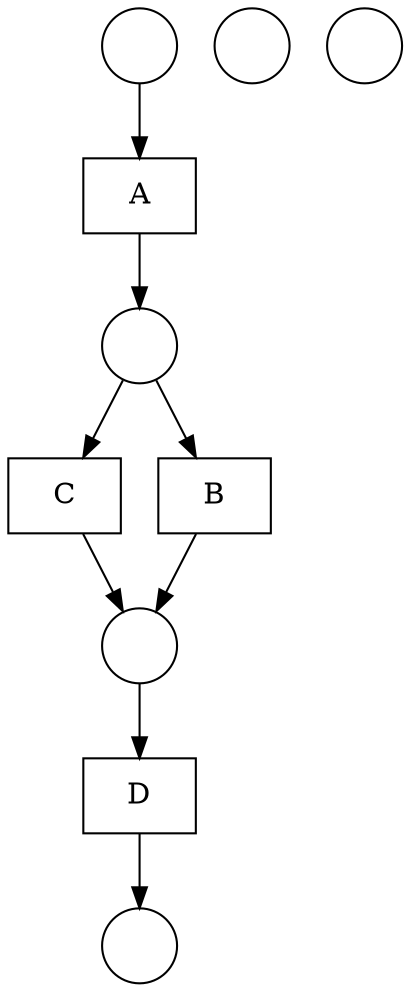 digraph "Fittest net" {
	node [shape=box]
	D [label=D]
	C [label=C]
	A [label=A]
	B [label=B]
	node [shape=circle]
	1 [label=" "]
	2 [label=" "]
	3 [label=" "]
	4 [label=" "]
	5 [label=" "]
	6 [label=" "]
	4 -> D
	D -> 2
	3 -> C
	C -> 4
	1 -> A
	A -> 3
	3 -> B
	B -> 4
}
